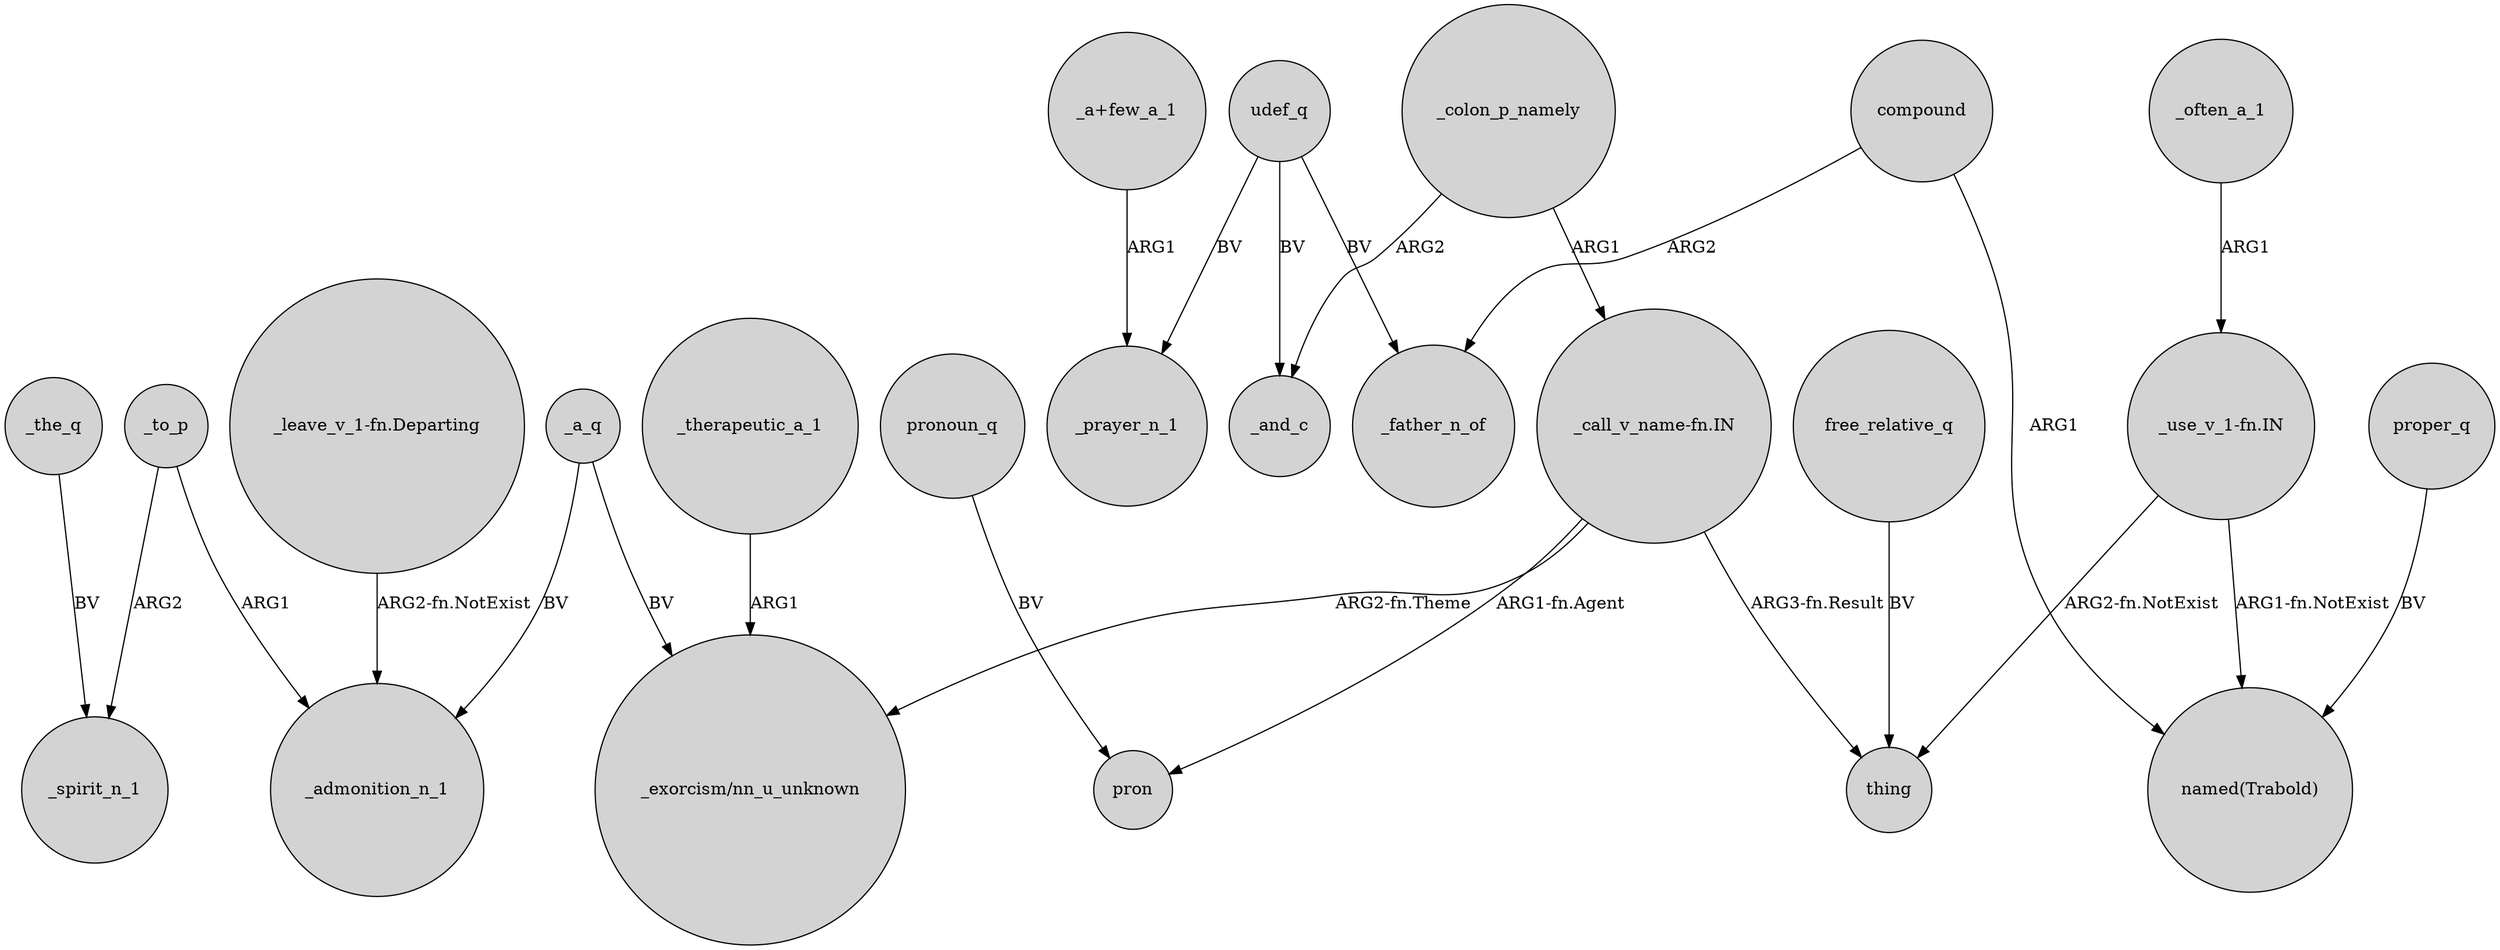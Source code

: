 digraph {
	node [shape=circle style=filled]
	udef_q -> _father_n_of [label=BV]
	"_call_v_name-fn.IN" -> "_exorcism/nn_u_unknown" [label="ARG2-fn.Theme"]
	_the_q -> _spirit_n_1 [label=BV]
	"_leave_v_1-fn.Departing" -> _admonition_n_1 [label="ARG2-fn.NotExist"]
	_often_a_1 -> "_use_v_1-fn.IN" [label=ARG1]
	_a_q -> "_exorcism/nn_u_unknown" [label=BV]
	_colon_p_namely -> _and_c [label=ARG2]
	_to_p -> _admonition_n_1 [label=ARG1]
	pronoun_q -> pron [label=BV]
	_to_p -> _spirit_n_1 [label=ARG2]
	"_call_v_name-fn.IN" -> thing [label="ARG3-fn.Result"]
	udef_q -> _prayer_n_1 [label=BV]
	"_a+few_a_1" -> _prayer_n_1 [label=ARG1]
	free_relative_q -> thing [label=BV]
	_a_q -> _admonition_n_1 [label=BV]
	compound -> _father_n_of [label=ARG2]
	compound -> "named(Trabold)" [label=ARG1]
	_colon_p_namely -> "_call_v_name-fn.IN" [label=ARG1]
	"_call_v_name-fn.IN" -> pron [label="ARG1-fn.Agent"]
	"_use_v_1-fn.IN" -> "named(Trabold)" [label="ARG1-fn.NotExist"]
	"_use_v_1-fn.IN" -> thing [label="ARG2-fn.NotExist"]
	_therapeutic_a_1 -> "_exorcism/nn_u_unknown" [label=ARG1]
	udef_q -> _and_c [label=BV]
	proper_q -> "named(Trabold)" [label=BV]
}
